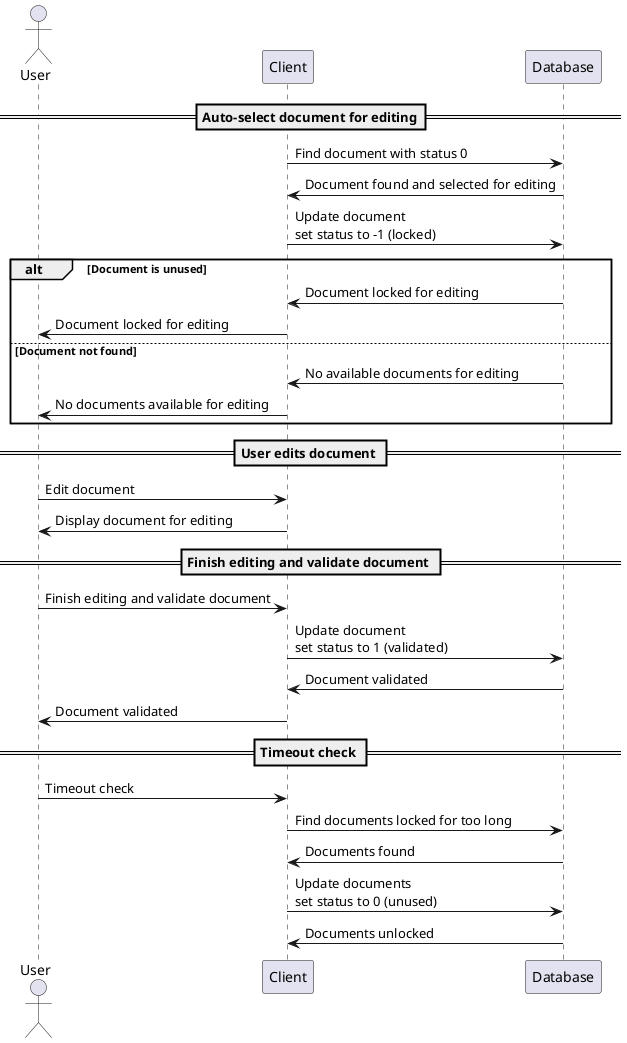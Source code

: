 @startuml

actor User

participant "Client" as C
participant "Database" as DB

==Auto-select document for editing==

C -> DB: Find document with status 0
DB -> C: Document found and selected for editing
C -> DB: Update document\nset status to -1 (locked)

alt Document is unused
    DB -> C: Document locked for editing
    C -> User: Document locked for editing
else Document not found
    DB -> C: No available documents for editing
    C -> User: No documents available for editing
end

== User edits document ==

User -> C: Edit document
C -> User: Display document for editing

== Finish editing and validate document ==

User -> C: Finish editing and validate document
C -> DB: Update document\nset status to 1 (validated)
DB -> C: Document validated
C -> User: Document validated

== Timeout check ==

User -> C: Timeout check
C -> DB: Find documents locked for too long
DB -> C: Documents found
C -> DB: Update documents\nset status to 0 (unused)
DB -> C: Documents unlocked

@enduml
